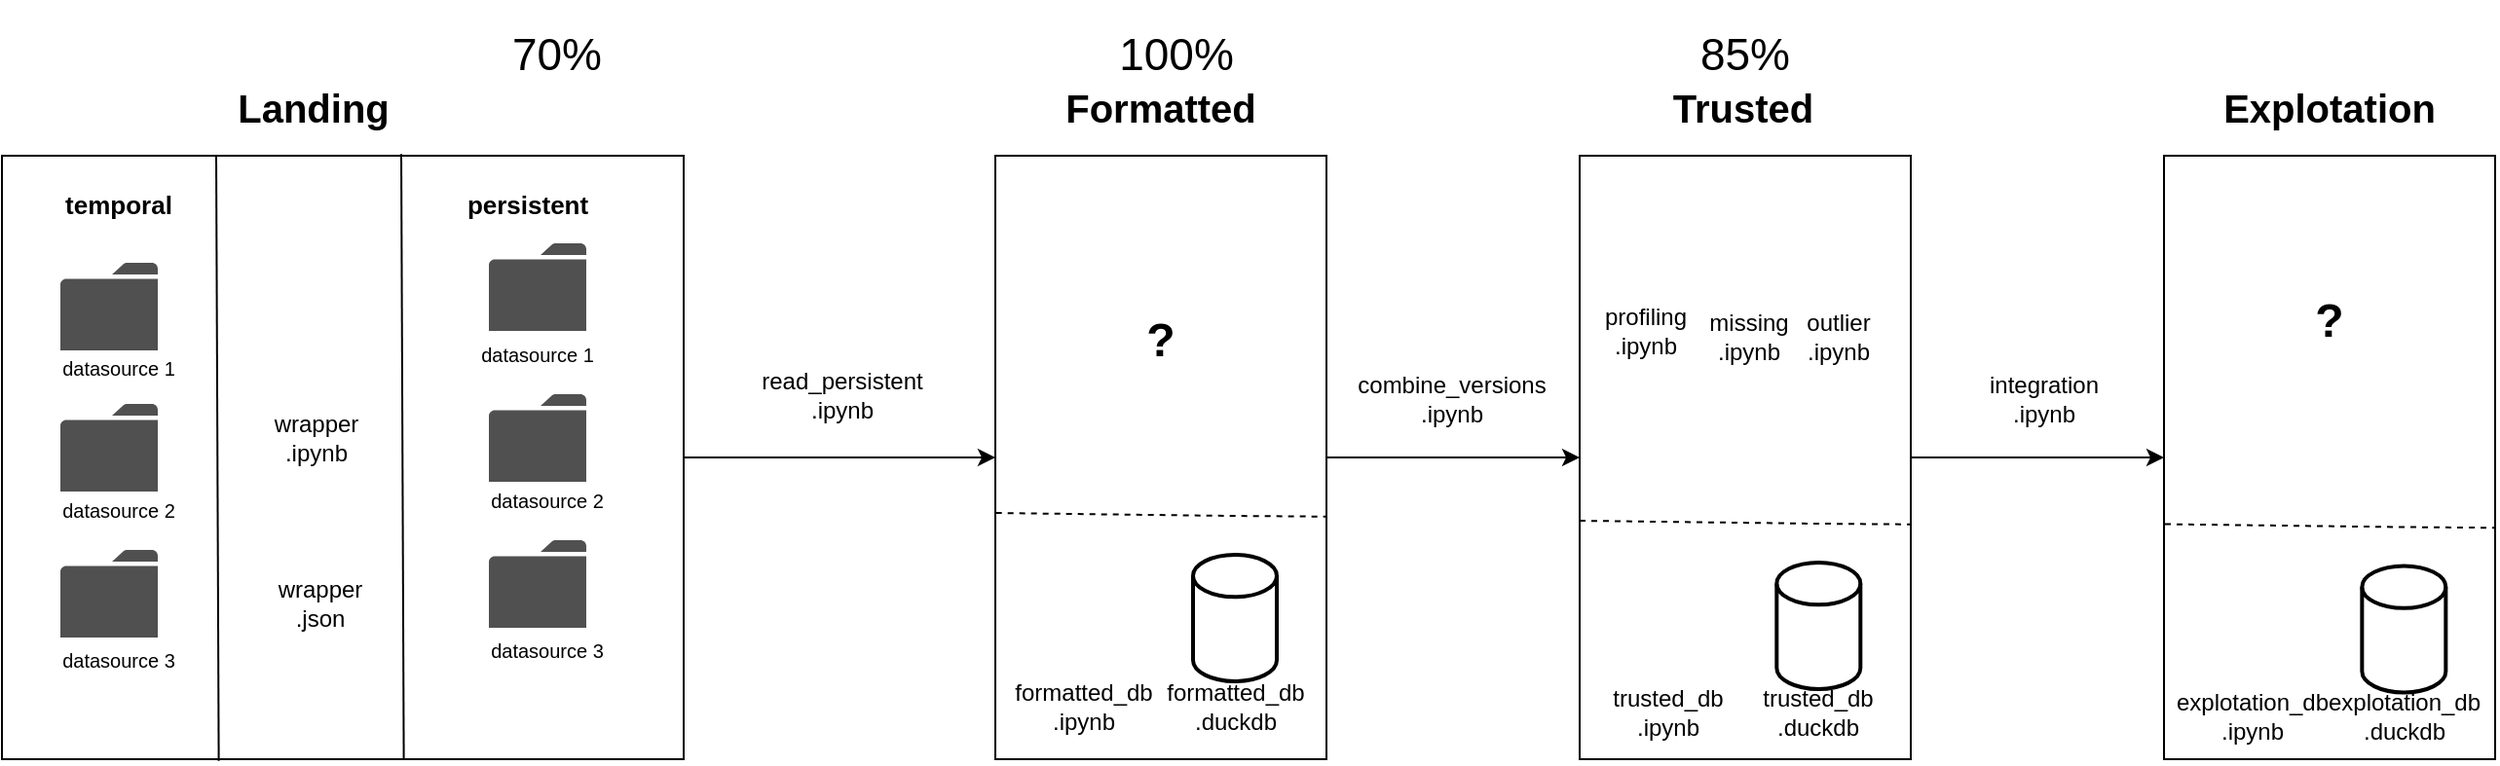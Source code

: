 <mxfile version="20.5.0" type="google"><diagram id="82fKiJGY_d_q-3z5qnVO" name="Page-1"><mxGraphModel grid="1" page="1" gridSize="10" guides="1" tooltips="1" connect="1" arrows="1" fold="1" pageScale="1" pageWidth="2339" pageHeight="3300" math="0" shadow="0"><root><mxCell id="0"/><mxCell id="1" parent="0"/><mxCell id="LTSvdZUiwMQ0ITETp9Gh-42" style="edgeStyle=orthogonalEdgeStyle;rounded=0;orthogonalLoop=1;jettySize=auto;html=1;entryX=0;entryY=0.5;entryDx=0;entryDy=0;" edge="1" parent="1" source="ARDRbBmsDuOz7CwfGwBi-2" target="LTSvdZUiwMQ0ITETp9Gh-10"><mxGeometry relative="1" as="geometry"/></mxCell><mxCell id="ARDRbBmsDuOz7CwfGwBi-2" value="" style="rounded=0;whiteSpace=wrap;html=1;" vertex="1" parent="1"><mxGeometry x="960" y="310" width="170" height="310" as="geometry"/></mxCell><mxCell id="ARDRbBmsDuOz7CwfGwBi-9" value="" style="shape=image;html=1;verticalAlign=top;verticalLabelPosition=bottom;labelBackgroundColor=#ffffff;imageAspect=0;aspect=fixed;image=https://cdn1.iconfinder.com/data/icons/DarkGlass_Reworked/128x128/mimetypes/source_py.png" vertex="1" parent="1"><mxGeometry x="977" y="515" width="60" height="60" as="geometry"/></mxCell><mxCell id="ARDRbBmsDuOz7CwfGwBi-11" value="formatted_db&lt;br&gt;.duckdb" style="text;html=1;strokeColor=none;fillColor=none;align=center;verticalAlign=middle;whiteSpace=wrap;rounded=0;" vertex="1" parent="1"><mxGeometry x="1054.5" y="580" width="57" height="25" as="geometry"/></mxCell><mxCell id="LTSvdZUiwMQ0ITETp9Gh-1" value="" style="strokeWidth=2;html=1;shape=mxgraph.flowchart.database;whiteSpace=wrap;" vertex="1" parent="1"><mxGeometry x="1061.5" y="515" width="43" height="65" as="geometry"/></mxCell><mxCell id="ARDRbBmsDuOz7CwfGwBi-7" value="" style="shape=image;html=1;verticalAlign=top;verticalLabelPosition=bottom;labelBackgroundColor=#ffffff;imageAspect=0;aspect=fixed;image=https://cdn3.iconfinder.com/data/icons/animals-105/150/icon_animal_pato-128.png" vertex="1" parent="1"><mxGeometry x="1068" y="540" width="30" height="30" as="geometry"/></mxCell><mxCell id="LTSvdZUiwMQ0ITETp9Gh-43" style="edgeStyle=orthogonalEdgeStyle;rounded=0;orthogonalLoop=1;jettySize=auto;html=1;entryX=0;entryY=0.5;entryDx=0;entryDy=0;" edge="1" parent="1" source="LTSvdZUiwMQ0ITETp9Gh-10" target="LTSvdZUiwMQ0ITETp9Gh-16"><mxGeometry relative="1" as="geometry"/></mxCell><mxCell id="LTSvdZUiwMQ0ITETp9Gh-10" value="" style="rounded=0;whiteSpace=wrap;html=1;" vertex="1" parent="1"><mxGeometry x="1260" y="310" width="170" height="310" as="geometry"/></mxCell><mxCell id="LTSvdZUiwMQ0ITETp9Gh-16" value="" style="rounded=0;whiteSpace=wrap;html=1;" vertex="1" parent="1"><mxGeometry x="1560" y="310" width="170" height="310" as="geometry"/></mxCell><mxCell id="LTSvdZUiwMQ0ITETp9Gh-41" style="edgeStyle=orthogonalEdgeStyle;rounded=0;orthogonalLoop=1;jettySize=auto;html=1;" edge="1" parent="1" source="LTSvdZUiwMQ0ITETp9Gh-34" target="ARDRbBmsDuOz7CwfGwBi-2"><mxGeometry relative="1" as="geometry"/></mxCell><mxCell id="LTSvdZUiwMQ0ITETp9Gh-34" value="" style="rounded=0;whiteSpace=wrap;html=1;" vertex="1" parent="1"><mxGeometry x="450" y="310" width="350" height="310" as="geometry"/></mxCell><mxCell id="LTSvdZUiwMQ0ITETp9Gh-35" value="" style="shape=image;html=1;verticalAlign=top;verticalLabelPosition=bottom;labelBackgroundColor=#ffffff;imageAspect=0;aspect=fixed;image=https://cdn1.iconfinder.com/data/icons/DarkGlass_Reworked/128x128/mimetypes/source_py.png" vertex="1" parent="1"><mxGeometry x="581.5" y="380" width="60" height="60" as="geometry"/></mxCell><mxCell id="LTSvdZUiwMQ0ITETp9Gh-39" value="wrapper&lt;br&gt;.ipynb" style="text;html=1;strokeColor=none;fillColor=none;align=center;verticalAlign=middle;whiteSpace=wrap;rounded=0;" vertex="1" parent="1"><mxGeometry x="583" y="442.5" width="57" height="25" as="geometry"/></mxCell><mxCell id="ZVAEv23ZjjYjJzLTPczD-12" value="" style="shape=image;html=1;verticalAlign=top;verticalLabelPosition=bottom;labelBackgroundColor=#ffffff;imageAspect=0;aspect=fixed;image=https://cdn1.iconfinder.com/data/icons/DarkGlass_Reworked/128x128/mimetypes/source_py.png" vertex="1" parent="1"><mxGeometry x="1273" y="340" width="40" height="40" as="geometry"/></mxCell><mxCell id="ZVAEv23ZjjYjJzLTPczD-13" value="profiling&lt;br&gt;.ipynb" style="text;html=1;strokeColor=none;fillColor=none;align=center;verticalAlign=middle;whiteSpace=wrap;rounded=0;" vertex="1" parent="1"><mxGeometry x="1273" y="390" width="41.5" height="20" as="geometry"/></mxCell><mxCell id="ZVAEv23ZjjYjJzLTPczD-14" value="" style="shape=image;html=1;verticalAlign=top;verticalLabelPosition=bottom;labelBackgroundColor=#ffffff;imageAspect=0;aspect=fixed;image=https://cdn1.iconfinder.com/data/icons/DarkGlass_Reworked/128x128/mimetypes/source_py.png" vertex="1" parent="1"><mxGeometry x="1327.66" y="340" width="40" height="40" as="geometry"/></mxCell><mxCell id="ZVAEv23ZjjYjJzLTPczD-15" value="missing&lt;br&gt;.ipynb" style="text;html=1;strokeColor=none;fillColor=none;align=center;verticalAlign=middle;whiteSpace=wrap;rounded=0;" vertex="1" parent="1"><mxGeometry x="1326.16" y="392.5" width="41.5" height="20" as="geometry"/></mxCell><mxCell id="ZVAEv23ZjjYjJzLTPczD-16" value="" style="shape=image;html=1;verticalAlign=top;verticalLabelPosition=bottom;labelBackgroundColor=#ffffff;imageAspect=0;aspect=fixed;image=https://cdn1.iconfinder.com/data/icons/DarkGlass_Reworked/128x128/mimetypes/source_py.png" vertex="1" parent="1"><mxGeometry x="1373.5" y="340" width="40" height="40" as="geometry"/></mxCell><mxCell id="ZVAEv23ZjjYjJzLTPczD-17" value="outlier&lt;br&gt;.ipynb" style="text;html=1;strokeColor=none;fillColor=none;align=center;verticalAlign=middle;whiteSpace=wrap;rounded=0;" vertex="1" parent="1"><mxGeometry x="1372" y="392.5" width="41.5" height="20" as="geometry"/></mxCell><mxCell id="ZGreG1ALK8G0EI-dczHA-3" value="" style="shape=image;html=1;verticalAlign=top;verticalLabelPosition=bottom;labelBackgroundColor=#ffffff;imageAspect=0;aspect=fixed;image=https://cdn1.iconfinder.com/data/icons/DarkGlass_Reworked/128x128/mimetypes/source_py.png" vertex="1" parent="1"><mxGeometry x="850" y="350" width="60" height="60" as="geometry"/></mxCell><mxCell id="ZGreG1ALK8G0EI-dczHA-4" value="read_persistent&lt;br&gt;.ipynb" style="text;html=1;strokeColor=none;fillColor=none;align=center;verticalAlign=middle;whiteSpace=wrap;rounded=0;" vertex="1" parent="1"><mxGeometry x="853" y="420" width="57" height="25" as="geometry"/></mxCell><mxCell id="ZGreG1ALK8G0EI-dczHA-5" value="combine_versions&lt;br&gt;.ipynb" style="text;html=1;strokeColor=none;fillColor=none;align=center;verticalAlign=middle;whiteSpace=wrap;rounded=0;" vertex="1" parent="1"><mxGeometry x="1166" y="422.5" width="57" height="25" as="geometry"/></mxCell><mxCell id="ZGreG1ALK8G0EI-dczHA-6" value="" style="shape=image;html=1;verticalAlign=top;verticalLabelPosition=bottom;labelBackgroundColor=#ffffff;imageAspect=0;aspect=fixed;image=https://cdn1.iconfinder.com/data/icons/DarkGlass_Reworked/128x128/mimetypes/source_py.png" vertex="1" parent="1"><mxGeometry x="1166" y="350" width="60" height="60" as="geometry"/></mxCell><mxCell id="ZGreG1ALK8G0EI-dczHA-7" value="integration&lt;br&gt;.ipynb" style="text;html=1;strokeColor=none;fillColor=none;align=center;verticalAlign=middle;whiteSpace=wrap;rounded=0;" vertex="1" parent="1"><mxGeometry x="1470" y="422.5" width="57" height="25" as="geometry"/></mxCell><mxCell id="ZGreG1ALK8G0EI-dczHA-8" value="" style="shape=image;html=1;verticalAlign=top;verticalLabelPosition=bottom;labelBackgroundColor=#ffffff;imageAspect=0;aspect=fixed;image=https://cdn1.iconfinder.com/data/icons/DarkGlass_Reworked/128x128/mimetypes/source_py.png" vertex="1" parent="1"><mxGeometry x="1470" y="357.5" width="60" height="60" as="geometry"/></mxCell><mxCell id="ZGreG1ALK8G0EI-dczHA-10" value="&lt;font style=&quot;font-size: 20px;&quot;&gt;&lt;b&gt;Landing&lt;/b&gt;&lt;/font&gt;" style="text;html=1;strokeColor=none;fillColor=none;align=center;verticalAlign=middle;whiteSpace=wrap;rounded=0;" vertex="1" parent="1"><mxGeometry x="580" y="270" width="60" height="30" as="geometry"/></mxCell><mxCell id="ZGreG1ALK8G0EI-dczHA-11" value="&lt;span style=&quot;font-size: 20px;&quot;&gt;&lt;b&gt;Formatted&lt;/b&gt;&lt;/span&gt;" style="text;html=1;strokeColor=none;fillColor=none;align=center;verticalAlign=middle;whiteSpace=wrap;rounded=0;" vertex="1" parent="1"><mxGeometry x="1015" y="270" width="60" height="30" as="geometry"/></mxCell><mxCell id="ZGreG1ALK8G0EI-dczHA-12" value="&lt;span style=&quot;font-size: 20px;&quot;&gt;&lt;b&gt;Trusted&lt;/b&gt;&lt;/span&gt;" style="text;html=1;strokeColor=none;fillColor=none;align=center;verticalAlign=middle;whiteSpace=wrap;rounded=0;" vertex="1" parent="1"><mxGeometry x="1313.5" y="270" width="60" height="30" as="geometry"/></mxCell><mxCell id="ZGreG1ALK8G0EI-dczHA-13" value="&lt;span style=&quot;font-size: 20px;&quot;&gt;&lt;b&gt;Explotation&lt;/b&gt;&lt;/span&gt;" style="text;html=1;strokeColor=none;fillColor=none;align=center;verticalAlign=middle;whiteSpace=wrap;rounded=0;" vertex="1" parent="1"><mxGeometry x="1615" y="270" width="60" height="30" as="geometry"/></mxCell><mxCell id="ZGreG1ALK8G0EI-dczHA-17" value="formatted_db&lt;br&gt;.ipynb" style="text;html=1;strokeColor=none;fillColor=none;align=center;verticalAlign=middle;whiteSpace=wrap;rounded=0;" vertex="1" parent="1"><mxGeometry x="977" y="580" width="57" height="25" as="geometry"/></mxCell><mxCell id="ZGreG1ALK8G0EI-dczHA-21" value="" style="endArrow=none;dashed=1;html=1;rounded=0;fontSize=20;entryX=0.999;entryY=0.598;entryDx=0;entryDy=0;entryPerimeter=0;exitX=0.002;exitY=0.592;exitDx=0;exitDy=0;exitPerimeter=0;" edge="1" parent="1" source="ARDRbBmsDuOz7CwfGwBi-2" target="ARDRbBmsDuOz7CwfGwBi-2"><mxGeometry width="50" height="50" relative="1" as="geometry"><mxPoint x="1000" y="530" as="sourcePoint"/><mxPoint x="1050" y="480" as="targetPoint"/><Array as="points"><mxPoint x="1080" y="495"/></Array></mxGeometry></mxCell><mxCell id="ZGreG1ALK8G0EI-dczHA-22" value="&lt;font style=&quot;font-size: 24px;&quot;&gt;&lt;b&gt;?&lt;/b&gt;&lt;/font&gt;" style="text;html=1;strokeColor=none;fillColor=none;align=center;verticalAlign=middle;whiteSpace=wrap;rounded=0;fontSize=20;" vertex="1" parent="1"><mxGeometry x="1015" y="390" width="60" height="30" as="geometry"/></mxCell><mxCell id="ZGreG1ALK8G0EI-dczHA-23" value="" style="endArrow=none;html=1;rounded=0;fontSize=24;exitX=0.318;exitY=1.003;exitDx=0;exitDy=0;exitPerimeter=0;" edge="1" parent="1" source="LTSvdZUiwMQ0ITETp9Gh-34"><mxGeometry width="50" height="50" relative="1" as="geometry"><mxPoint x="580" y="630" as="sourcePoint"/><mxPoint x="560" y="310" as="targetPoint"/></mxGeometry></mxCell><mxCell id="ZGreG1ALK8G0EI-dczHA-25" value="" style="sketch=0;pointerEvents=1;shadow=0;dashed=0;html=1;strokeColor=none;fillColor=#505050;labelPosition=center;verticalLabelPosition=bottom;verticalAlign=top;outlineConnect=0;align=center;shape=mxgraph.office.concepts.folder;fontSize=24;" vertex="1" parent="1"><mxGeometry x="480" y="365" width="50" height="45" as="geometry"/></mxCell><mxCell id="ZGreG1ALK8G0EI-dczHA-26" value="" style="sketch=0;pointerEvents=1;shadow=0;dashed=0;html=1;strokeColor=none;fillColor=#505050;labelPosition=center;verticalLabelPosition=bottom;verticalAlign=top;outlineConnect=0;align=center;shape=mxgraph.office.concepts.folder;fontSize=24;" vertex="1" parent="1"><mxGeometry x="480" y="437.5" width="50" height="45" as="geometry"/></mxCell><mxCell id="ZGreG1ALK8G0EI-dczHA-27" value="" style="sketch=0;pointerEvents=1;shadow=0;dashed=0;html=1;strokeColor=none;fillColor=#505050;labelPosition=center;verticalLabelPosition=bottom;verticalAlign=top;outlineConnect=0;align=center;shape=mxgraph.office.concepts.folder;fontSize=24;" vertex="1" parent="1"><mxGeometry x="480" y="512.5" width="50" height="45" as="geometry"/></mxCell><mxCell id="ZGreG1ALK8G0EI-dczHA-28" value="&lt;font style=&quot;font-size: 10px;&quot;&gt;datasource 1&lt;/font&gt;" style="text;html=1;strokeColor=none;fillColor=none;align=center;verticalAlign=middle;whiteSpace=wrap;rounded=0;fontSize=24;" vertex="1" parent="1"><mxGeometry x="480" y="400" width="60" height="30" as="geometry"/></mxCell><mxCell id="ZGreG1ALK8G0EI-dczHA-29" value="&lt;font style=&quot;font-size: 10px;&quot;&gt;datasource 2&lt;/font&gt;" style="text;html=1;strokeColor=none;fillColor=none;align=center;verticalAlign=middle;whiteSpace=wrap;rounded=0;fontSize=24;" vertex="1" parent="1"><mxGeometry x="480" y="472.5" width="60" height="30" as="geometry"/></mxCell><mxCell id="ZGreG1ALK8G0EI-dczHA-30" value="&lt;font style=&quot;font-size: 10px;&quot;&gt;datasource 3&lt;/font&gt;" style="text;html=1;strokeColor=none;fillColor=none;align=center;verticalAlign=middle;whiteSpace=wrap;rounded=0;fontSize=24;" vertex="1" parent="1"><mxGeometry x="480" y="550" width="60" height="30" as="geometry"/></mxCell><mxCell id="ZGreG1ALK8G0EI-dczHA-31" value="&lt;b style=&quot;&quot;&gt;&lt;font style=&quot;font-size: 13px;&quot;&gt;temporal&lt;/font&gt;&lt;/b&gt;" style="text;html=1;strokeColor=none;fillColor=none;align=center;verticalAlign=middle;whiteSpace=wrap;rounded=0;" vertex="1" parent="1"><mxGeometry x="480" y="320" width="60" height="30" as="geometry"/></mxCell><mxCell id="ZGreG1ALK8G0EI-dczHA-32" value="&lt;b style=&quot;&quot;&gt;&lt;font style=&quot;font-size: 13px;&quot;&gt;persistent&lt;/font&gt;&lt;/b&gt;" style="text;html=1;strokeColor=none;fillColor=none;align=center;verticalAlign=middle;whiteSpace=wrap;rounded=0;" vertex="1" parent="1"><mxGeometry x="690" y="320" width="60" height="30" as="geometry"/></mxCell><mxCell id="ZGreG1ALK8G0EI-dczHA-33" value="" style="endArrow=none;html=1;rounded=0;fontSize=24;exitX=0.318;exitY=1.003;exitDx=0;exitDy=0;exitPerimeter=0;" edge="1" parent="1"><mxGeometry width="50" height="50" relative="1" as="geometry"><mxPoint x="656.3" y="620.0" as="sourcePoint"/><mxPoint x="655" y="309.07" as="targetPoint"/></mxGeometry></mxCell><mxCell id="ZGreG1ALK8G0EI-dczHA-37" value="" style="shape=image;html=1;verticalAlign=top;verticalLabelPosition=bottom;labelBackgroundColor=#ffffff;imageAspect=0;aspect=fixed;image=https://cdn1.iconfinder.com/data/icons/bootstrap-vol-3/16/filetype-json-128.png;fontSize=13;" vertex="1" parent="1"><mxGeometry x="591.5" y="482.5" width="40" height="40" as="geometry"/></mxCell><mxCell id="ZGreG1ALK8G0EI-dczHA-38" value="wrapper&lt;br&gt;.json" style="text;html=1;strokeColor=none;fillColor=none;align=center;verticalAlign=middle;whiteSpace=wrap;rounded=0;" vertex="1" parent="1"><mxGeometry x="584.5" y="527.5" width="57" height="25" as="geometry"/></mxCell><mxCell id="ZGreG1ALK8G0EI-dczHA-39" style="edgeStyle=orthogonalEdgeStyle;rounded=0;orthogonalLoop=1;jettySize=auto;html=1;exitX=0.5;exitY=1;exitDx=0;exitDy=0;fontSize=13;" edge="1" parent="1" source="LTSvdZUiwMQ0ITETp9Gh-39" target="LTSvdZUiwMQ0ITETp9Gh-39"><mxGeometry relative="1" as="geometry"/></mxCell><mxCell id="ZGreG1ALK8G0EI-dczHA-40" value="" style="sketch=0;pointerEvents=1;shadow=0;dashed=0;html=1;strokeColor=none;fillColor=#505050;labelPosition=center;verticalLabelPosition=bottom;verticalAlign=top;outlineConnect=0;align=center;shape=mxgraph.office.concepts.folder;fontSize=24;" vertex="1" parent="1"><mxGeometry x="700" y="355" width="50" height="45" as="geometry"/></mxCell><mxCell id="ZGreG1ALK8G0EI-dczHA-41" value="&lt;font style=&quot;font-size: 10px;&quot;&gt;datasource 1&lt;/font&gt;" style="text;html=1;strokeColor=none;fillColor=none;align=center;verticalAlign=middle;whiteSpace=wrap;rounded=0;fontSize=24;" vertex="1" parent="1"><mxGeometry x="695" y="392.5" width="60" height="30" as="geometry"/></mxCell><mxCell id="ZGreG1ALK8G0EI-dczHA-42" value="" style="sketch=0;pointerEvents=1;shadow=0;dashed=0;html=1;strokeColor=none;fillColor=#505050;labelPosition=center;verticalLabelPosition=bottom;verticalAlign=top;outlineConnect=0;align=center;shape=mxgraph.office.concepts.folder;fontSize=24;" vertex="1" parent="1"><mxGeometry x="700" y="432.5" width="50" height="45" as="geometry"/></mxCell><mxCell id="ZGreG1ALK8G0EI-dczHA-43" value="" style="sketch=0;pointerEvents=1;shadow=0;dashed=0;html=1;strokeColor=none;fillColor=#505050;labelPosition=center;verticalLabelPosition=bottom;verticalAlign=top;outlineConnect=0;align=center;shape=mxgraph.office.concepts.folder;fontSize=24;" vertex="1" parent="1"><mxGeometry x="700" y="507.5" width="50" height="45" as="geometry"/></mxCell><mxCell id="ZGreG1ALK8G0EI-dczHA-44" value="&lt;font style=&quot;font-size: 10px;&quot;&gt;datasource 2&lt;/font&gt;" style="text;html=1;strokeColor=none;fillColor=none;align=center;verticalAlign=middle;whiteSpace=wrap;rounded=0;fontSize=24;" vertex="1" parent="1"><mxGeometry x="700" y="467.5" width="60" height="30" as="geometry"/></mxCell><mxCell id="ZGreG1ALK8G0EI-dczHA-45" value="&lt;font style=&quot;font-size: 10px;&quot;&gt;datasource 3&lt;/font&gt;" style="text;html=1;strokeColor=none;fillColor=none;align=center;verticalAlign=middle;whiteSpace=wrap;rounded=0;fontSize=24;" vertex="1" parent="1"><mxGeometry x="700" y="545" width="60" height="30" as="geometry"/></mxCell><mxCell id="ZGreG1ALK8G0EI-dczHA-63" value="" style="shape=image;html=1;verticalAlign=top;verticalLabelPosition=bottom;labelBackgroundColor=#ffffff;imageAspect=0;aspect=fixed;image=https://cdn1.iconfinder.com/data/icons/DarkGlass_Reworked/128x128/mimetypes/source_py.png" vertex="1" parent="1"><mxGeometry x="1276.66" y="518.98" width="60" height="60" as="geometry"/></mxCell><mxCell id="ZGreG1ALK8G0EI-dczHA-64" value="trusted_db&lt;br&gt;.duckdb" style="text;html=1;strokeColor=none;fillColor=none;align=center;verticalAlign=middle;whiteSpace=wrap;rounded=0;" vertex="1" parent="1"><mxGeometry x="1354.16" y="583.98" width="57" height="25" as="geometry"/></mxCell><mxCell id="ZGreG1ALK8G0EI-dczHA-65" value="" style="strokeWidth=2;html=1;shape=mxgraph.flowchart.database;whiteSpace=wrap;" vertex="1" parent="1"><mxGeometry x="1361.16" y="518.98" width="43" height="65" as="geometry"/></mxCell><mxCell id="ZGreG1ALK8G0EI-dczHA-66" value="" style="shape=image;html=1;verticalAlign=top;verticalLabelPosition=bottom;labelBackgroundColor=#ffffff;imageAspect=0;aspect=fixed;image=https://cdn3.iconfinder.com/data/icons/animals-105/150/icon_animal_pato-128.png" vertex="1" parent="1"><mxGeometry x="1367.66" y="543.98" width="30" height="30" as="geometry"/></mxCell><mxCell id="ZGreG1ALK8G0EI-dczHA-67" value="trusted_db&lt;br&gt;.ipynb" style="text;html=1;strokeColor=none;fillColor=none;align=center;verticalAlign=middle;whiteSpace=wrap;rounded=0;" vertex="1" parent="1"><mxGeometry x="1276.66" y="583.98" width="57" height="25" as="geometry"/></mxCell><mxCell id="ZGreG1ALK8G0EI-dczHA-68" value="" style="endArrow=none;dashed=1;html=1;rounded=0;fontSize=20;entryX=0.999;entryY=0.598;entryDx=0;entryDy=0;entryPerimeter=0;exitX=0.002;exitY=0.592;exitDx=0;exitDy=0;exitPerimeter=0;" edge="1" parent="1"><mxGeometry width="50" height="50" relative="1" as="geometry"><mxPoint x="1260.0" y="497.5" as="sourcePoint"/><mxPoint x="1429.49" y="499.36" as="targetPoint"/><Array as="points"><mxPoint x="1379.66" y="498.98"/></Array></mxGeometry></mxCell><mxCell id="ZGreG1ALK8G0EI-dczHA-69" value="" style="shape=image;html=1;verticalAlign=top;verticalLabelPosition=bottom;labelBackgroundColor=#ffffff;imageAspect=0;aspect=fixed;image=https://cdn1.iconfinder.com/data/icons/DarkGlass_Reworked/128x128/mimetypes/source_py.png" vertex="1" parent="1"><mxGeometry x="1577.17" y="520.74" width="60" height="60" as="geometry"/></mxCell><mxCell id="ZGreG1ALK8G0EI-dczHA-70" value="explotation_db&lt;br&gt;.duckdb" style="text;html=1;strokeColor=none;fillColor=none;align=center;verticalAlign=middle;whiteSpace=wrap;rounded=0;" vertex="1" parent="1"><mxGeometry x="1654.67" y="585.74" width="57" height="25" as="geometry"/></mxCell><mxCell id="ZGreG1ALK8G0EI-dczHA-71" value="" style="strokeWidth=2;html=1;shape=mxgraph.flowchart.database;whiteSpace=wrap;" vertex="1" parent="1"><mxGeometry x="1661.67" y="520.74" width="43" height="65" as="geometry"/></mxCell><mxCell id="ZGreG1ALK8G0EI-dczHA-72" value="" style="shape=image;html=1;verticalAlign=top;verticalLabelPosition=bottom;labelBackgroundColor=#ffffff;imageAspect=0;aspect=fixed;image=https://cdn3.iconfinder.com/data/icons/animals-105/150/icon_animal_pato-128.png" vertex="1" parent="1"><mxGeometry x="1668.17" y="545.74" width="30" height="30" as="geometry"/></mxCell><mxCell id="ZGreG1ALK8G0EI-dczHA-73" value="explotation_db&lt;br&gt;.ipynb" style="text;html=1;strokeColor=none;fillColor=none;align=center;verticalAlign=middle;whiteSpace=wrap;rounded=0;" vertex="1" parent="1"><mxGeometry x="1577.17" y="585.74" width="57" height="25" as="geometry"/></mxCell><mxCell id="ZGreG1ALK8G0EI-dczHA-74" value="" style="endArrow=none;dashed=1;html=1;rounded=0;fontSize=20;entryX=0.999;entryY=0.598;entryDx=0;entryDy=0;entryPerimeter=0;exitX=0.002;exitY=0.592;exitDx=0;exitDy=0;exitPerimeter=0;" edge="1" parent="1"><mxGeometry width="50" height="50" relative="1" as="geometry"><mxPoint x="1560.51" y="499.26" as="sourcePoint"/><mxPoint x="1730.0" y="501.12" as="targetPoint"/><Array as="points"><mxPoint x="1680.17" y="500.74"/></Array></mxGeometry></mxCell><mxCell id="ZGreG1ALK8G0EI-dczHA-75" value="&lt;font style=&quot;font-size: 24px;&quot;&gt;&lt;b&gt;?&lt;/b&gt;&lt;/font&gt;" style="text;html=1;strokeColor=none;fillColor=none;align=center;verticalAlign=middle;whiteSpace=wrap;rounded=0;fontSize=20;" vertex="1" parent="1"><mxGeometry x="1615" y="380" width="60" height="30" as="geometry"/></mxCell><mxCell id="ZGreG1ALK8G0EI-dczHA-76" value="" style="shape=image;html=1;verticalAlign=top;verticalLabelPosition=bottom;labelBackgroundColor=#ffffff;imageAspect=0;aspect=fixed;image=https://cdn1.iconfinder.com/data/icons/DarkGlass_Reworked/128x128/mimetypes/source_py.png" vertex="1" parent="1"><mxGeometry x="1430" y="240" width="60" height="60" as="geometry"/></mxCell><mxCell id="ZGreG1ALK8G0EI-dczHA-77" value="" style="shape=image;html=1;verticalAlign=top;verticalLabelPosition=bottom;labelBackgroundColor=#ffffff;imageAspect=0;aspect=fixed;image=https://cdn1.iconfinder.com/data/icons/DarkGlass_Reworked/128x128/mimetypes/source_py.png" vertex="1" parent="1"><mxGeometry x="1490" y="240" width="60" height="60" as="geometry"/></mxCell><mxCell id="dX00gSwTtt_fKDKfa95K-1" value="&lt;font style=&quot;font-size: 23px;&quot;&gt;70%&lt;/font&gt;" style="text;html=1;strokeColor=none;fillColor=none;align=center;verticalAlign=middle;whiteSpace=wrap;rounded=0;" vertex="1" parent="1"><mxGeometry x="690" y="230" width="90" height="55" as="geometry"/></mxCell><mxCell id="dX00gSwTtt_fKDKfa95K-2" value="&lt;font style=&quot;font-size: 23px;&quot;&gt;100%&lt;/font&gt;" style="text;html=1;strokeColor=none;fillColor=none;align=center;verticalAlign=middle;whiteSpace=wrap;rounded=0;" vertex="1" parent="1"><mxGeometry x="1008" y="230" width="90" height="55" as="geometry"/></mxCell><mxCell id="dX00gSwTtt_fKDKfa95K-3" value="&lt;font style=&quot;font-size: 23px;&quot;&gt;85%&lt;/font&gt;" style="text;html=1;strokeColor=none;fillColor=none;align=center;verticalAlign=middle;whiteSpace=wrap;rounded=0;" vertex="1" parent="1"><mxGeometry x="1300" y="230" width="90" height="55" as="geometry"/></mxCell></root></mxGraphModel></diagram></mxfile>